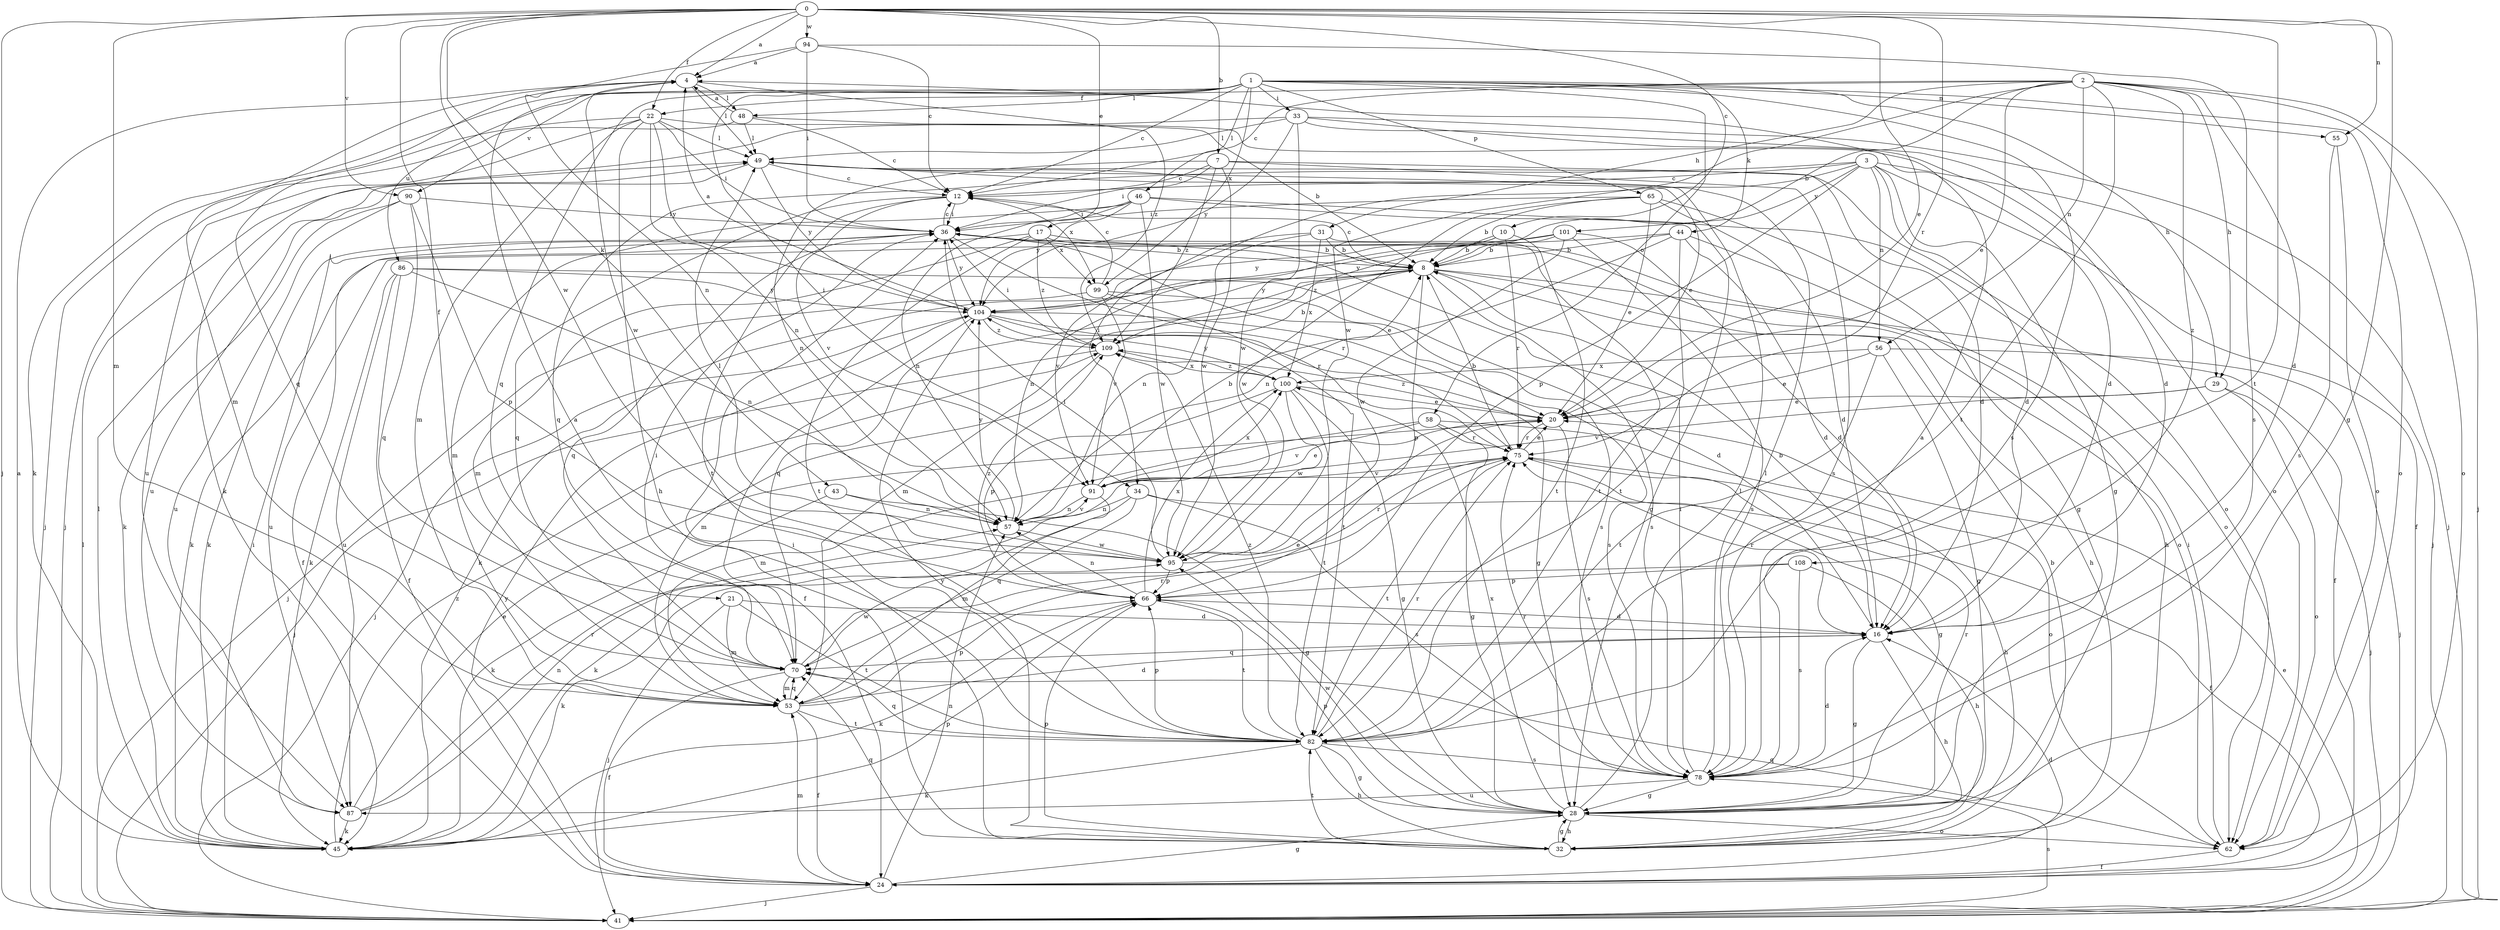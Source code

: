 strict digraph  {
0;
1;
2;
3;
4;
7;
8;
10;
12;
16;
17;
20;
21;
22;
24;
28;
29;
31;
32;
33;
34;
36;
41;
43;
44;
45;
46;
48;
49;
53;
55;
56;
57;
58;
62;
65;
66;
70;
75;
78;
82;
86;
87;
90;
91;
94;
95;
99;
100;
101;
104;
108;
109;
0 -> 4  [label=a];
0 -> 7  [label=b];
0 -> 10  [label=c];
0 -> 17  [label=e];
0 -> 20  [label=e];
0 -> 21  [label=f];
0 -> 22  [label=f];
0 -> 28  [label=g];
0 -> 41  [label=j];
0 -> 43  [label=k];
0 -> 53  [label=m];
0 -> 55  [label=n];
0 -> 75  [label=r];
0 -> 82  [label=t];
0 -> 90  [label=v];
0 -> 94  [label=w];
0 -> 95  [label=w];
1 -> 12  [label=c];
1 -> 29  [label=h];
1 -> 33  [label=i];
1 -> 34  [label=i];
1 -> 44  [label=k];
1 -> 45  [label=k];
1 -> 46  [label=l];
1 -> 48  [label=l];
1 -> 55  [label=n];
1 -> 58  [label=o];
1 -> 62  [label=o];
1 -> 65  [label=p];
1 -> 70  [label=q];
1 -> 78  [label=s];
1 -> 86  [label=u];
1 -> 90  [label=v];
1 -> 99  [label=x];
2 -> 8  [label=b];
2 -> 12  [label=c];
2 -> 16  [label=d];
2 -> 20  [label=e];
2 -> 22  [label=f];
2 -> 29  [label=h];
2 -> 31  [label=h];
2 -> 41  [label=j];
2 -> 56  [label=n];
2 -> 62  [label=o];
2 -> 82  [label=t];
2 -> 95  [label=w];
2 -> 108  [label=z];
3 -> 12  [label=c];
3 -> 16  [label=d];
3 -> 24  [label=f];
3 -> 28  [label=g];
3 -> 34  [label=i];
3 -> 41  [label=j];
3 -> 56  [label=n];
3 -> 66  [label=p];
3 -> 70  [label=q];
3 -> 101  [label=y];
4 -> 48  [label=l];
4 -> 49  [label=l];
4 -> 53  [label=m];
4 -> 70  [label=q];
4 -> 95  [label=w];
4 -> 109  [label=z];
7 -> 12  [label=c];
7 -> 16  [label=d];
7 -> 36  [label=i];
7 -> 57  [label=n];
7 -> 78  [label=s];
7 -> 95  [label=w];
7 -> 109  [label=z];
8 -> 12  [label=c];
8 -> 24  [label=f];
8 -> 32  [label=h];
8 -> 45  [label=k];
8 -> 53  [label=m];
8 -> 66  [label=p];
8 -> 70  [label=q];
8 -> 78  [label=s];
8 -> 104  [label=y];
10 -> 8  [label=b];
10 -> 57  [label=n];
10 -> 75  [label=r];
10 -> 82  [label=t];
10 -> 104  [label=y];
12 -> 36  [label=i];
12 -> 70  [label=q];
12 -> 82  [label=t];
12 -> 91  [label=v];
12 -> 99  [label=x];
16 -> 8  [label=b];
16 -> 28  [label=g];
16 -> 32  [label=h];
16 -> 70  [label=q];
16 -> 75  [label=r];
17 -> 8  [label=b];
17 -> 45  [label=k];
17 -> 53  [label=m];
17 -> 62  [label=o];
17 -> 82  [label=t];
17 -> 99  [label=x];
17 -> 109  [label=z];
20 -> 75  [label=r];
20 -> 78  [label=s];
20 -> 109  [label=z];
21 -> 16  [label=d];
21 -> 41  [label=j];
21 -> 53  [label=m];
21 -> 82  [label=t];
22 -> 8  [label=b];
22 -> 32  [label=h];
22 -> 36  [label=i];
22 -> 41  [label=j];
22 -> 49  [label=l];
22 -> 53  [label=m];
22 -> 57  [label=n];
22 -> 87  [label=u];
22 -> 104  [label=y];
24 -> 16  [label=d];
24 -> 28  [label=g];
24 -> 41  [label=j];
24 -> 53  [label=m];
24 -> 57  [label=n];
24 -> 104  [label=y];
28 -> 32  [label=h];
28 -> 49  [label=l];
28 -> 62  [label=o];
28 -> 66  [label=p];
28 -> 75  [label=r];
28 -> 95  [label=w];
28 -> 100  [label=x];
29 -> 20  [label=e];
29 -> 41  [label=j];
29 -> 62  [label=o];
29 -> 91  [label=v];
31 -> 8  [label=b];
31 -> 57  [label=n];
31 -> 82  [label=t];
31 -> 91  [label=v];
31 -> 100  [label=x];
32 -> 8  [label=b];
32 -> 28  [label=g];
32 -> 36  [label=i];
32 -> 66  [label=p];
32 -> 70  [label=q];
32 -> 82  [label=t];
32 -> 104  [label=y];
33 -> 16  [label=d];
33 -> 41  [label=j];
33 -> 45  [label=k];
33 -> 49  [label=l];
33 -> 62  [label=o];
33 -> 95  [label=w];
33 -> 104  [label=y];
34 -> 24  [label=f];
34 -> 45  [label=k];
34 -> 57  [label=n];
34 -> 70  [label=q];
34 -> 78  [label=s];
36 -> 8  [label=b];
36 -> 12  [label=c];
36 -> 20  [label=e];
36 -> 24  [label=f];
36 -> 45  [label=k];
36 -> 70  [label=q];
36 -> 75  [label=r];
36 -> 104  [label=y];
41 -> 20  [label=e];
41 -> 49  [label=l];
41 -> 78  [label=s];
43 -> 28  [label=g];
43 -> 45  [label=k];
43 -> 57  [label=n];
44 -> 8  [label=b];
44 -> 16  [label=d];
44 -> 32  [label=h];
44 -> 57  [label=n];
44 -> 82  [label=t];
44 -> 104  [label=y];
45 -> 4  [label=a];
45 -> 36  [label=i];
45 -> 49  [label=l];
45 -> 66  [label=p];
45 -> 109  [label=z];
46 -> 28  [label=g];
46 -> 36  [label=i];
46 -> 53  [label=m];
46 -> 57  [label=n];
46 -> 62  [label=o];
46 -> 95  [label=w];
46 -> 104  [label=y];
48 -> 4  [label=a];
48 -> 12  [label=c];
48 -> 16  [label=d];
48 -> 41  [label=j];
48 -> 49  [label=l];
49 -> 12  [label=c];
49 -> 20  [label=e];
49 -> 62  [label=o];
49 -> 87  [label=u];
49 -> 104  [label=y];
53 -> 16  [label=d];
53 -> 24  [label=f];
53 -> 66  [label=p];
53 -> 70  [label=q];
53 -> 75  [label=r];
53 -> 82  [label=t];
55 -> 62  [label=o];
55 -> 78  [label=s];
56 -> 20  [label=e];
56 -> 28  [label=g];
56 -> 41  [label=j];
56 -> 82  [label=t];
56 -> 100  [label=x];
57 -> 91  [label=v];
57 -> 95  [label=w];
57 -> 104  [label=y];
58 -> 28  [label=g];
58 -> 53  [label=m];
58 -> 62  [label=o];
58 -> 75  [label=r];
58 -> 91  [label=v];
62 -> 24  [label=f];
62 -> 36  [label=i];
62 -> 70  [label=q];
65 -> 8  [label=b];
65 -> 16  [label=d];
65 -> 20  [label=e];
65 -> 28  [label=g];
65 -> 36  [label=i];
65 -> 95  [label=w];
66 -> 16  [label=d];
66 -> 45  [label=k];
66 -> 57  [label=n];
66 -> 82  [label=t];
66 -> 100  [label=x];
66 -> 109  [label=z];
70 -> 20  [label=e];
70 -> 24  [label=f];
70 -> 36  [label=i];
70 -> 53  [label=m];
70 -> 95  [label=w];
75 -> 8  [label=b];
75 -> 20  [label=e];
75 -> 28  [label=g];
75 -> 32  [label=h];
75 -> 82  [label=t];
75 -> 91  [label=v];
78 -> 4  [label=a];
78 -> 16  [label=d];
78 -> 28  [label=g];
78 -> 36  [label=i];
78 -> 49  [label=l];
78 -> 75  [label=r];
78 -> 87  [label=u];
82 -> 4  [label=a];
82 -> 28  [label=g];
82 -> 32  [label=h];
82 -> 45  [label=k];
82 -> 66  [label=p];
82 -> 70  [label=q];
82 -> 75  [label=r];
82 -> 78  [label=s];
82 -> 109  [label=z];
86 -> 16  [label=d];
86 -> 24  [label=f];
86 -> 45  [label=k];
86 -> 57  [label=n];
86 -> 87  [label=u];
86 -> 104  [label=y];
87 -> 20  [label=e];
87 -> 45  [label=k];
87 -> 57  [label=n];
87 -> 75  [label=r];
90 -> 36  [label=i];
90 -> 45  [label=k];
90 -> 66  [label=p];
90 -> 70  [label=q];
90 -> 87  [label=u];
91 -> 8  [label=b];
91 -> 20  [label=e];
91 -> 53  [label=m];
91 -> 57  [label=n];
91 -> 100  [label=x];
94 -> 4  [label=a];
94 -> 12  [label=c];
94 -> 36  [label=i];
94 -> 57  [label=n];
94 -> 78  [label=s];
95 -> 36  [label=i];
95 -> 49  [label=l];
95 -> 66  [label=p];
95 -> 75  [label=r];
99 -> 12  [label=c];
99 -> 41  [label=j];
99 -> 75  [label=r];
99 -> 78  [label=s];
99 -> 91  [label=v];
100 -> 20  [label=e];
100 -> 28  [label=g];
100 -> 66  [label=p];
100 -> 82  [label=t];
100 -> 95  [label=w];
100 -> 104  [label=y];
100 -> 109  [label=z];
101 -> 8  [label=b];
101 -> 16  [label=d];
101 -> 78  [label=s];
101 -> 87  [label=u];
101 -> 95  [label=w];
101 -> 109  [label=z];
104 -> 4  [label=a];
104 -> 24  [label=f];
104 -> 28  [label=g];
104 -> 41  [label=j];
104 -> 78  [label=s];
104 -> 82  [label=t];
104 -> 109  [label=z];
108 -> 32  [label=h];
108 -> 45  [label=k];
108 -> 66  [label=p];
108 -> 78  [label=s];
109 -> 8  [label=b];
109 -> 36  [label=i];
109 -> 41  [label=j];
109 -> 53  [label=m];
109 -> 100  [label=x];
}
